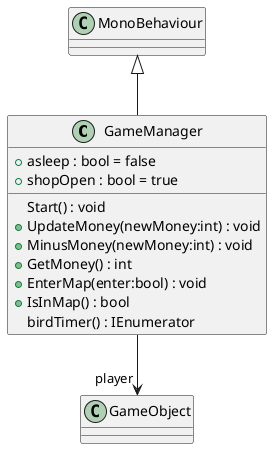 @startuml
class GameManager {
    + asleep : bool = false
    + shopOpen : bool = true
    Start() : void
    + UpdateMoney(newMoney:int) : void
    + MinusMoney(newMoney:int) : void
    + GetMoney() : int
    + EnterMap(enter:bool) : void
    + IsInMap() : bool
    birdTimer() : IEnumerator
}
MonoBehaviour <|-- GameManager
GameManager --> "player" GameObject
@enduml
